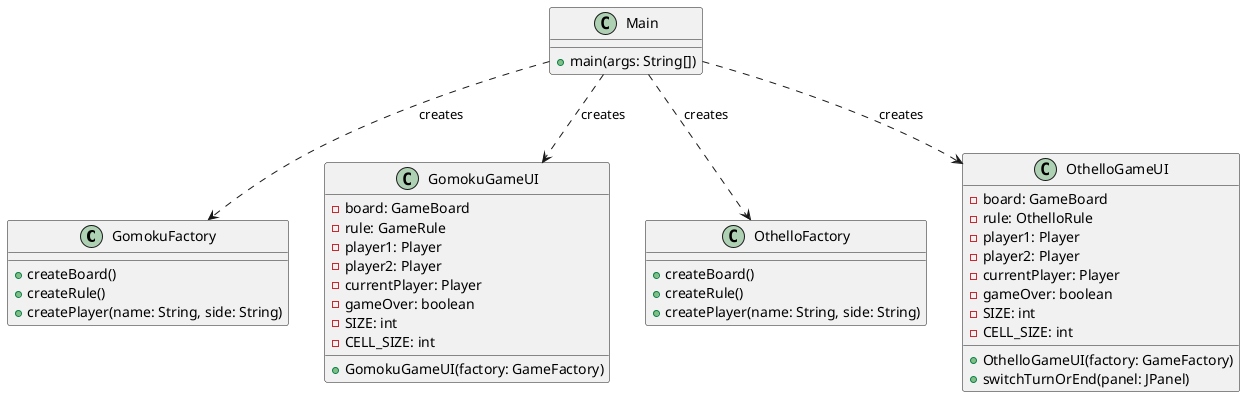 @startuml
    class GomokuFactory {
        +createBoard()
        +createRule()
        +createPlayer(name: String, side: String)
    }

    class GomokuGameUI{
        -board: GameBoard
        -rule: GameRule
        -player1: Player
        -player2: Player
        -currentPlayer: Player
        -gameOver: boolean
        -SIZE: int
        -CELL_SIZE: int
        +GomokuGameUI(factory: GameFactory)
    }
    class OthelloFactory {
        +createBoard()
        +createRule()
        +createPlayer(name: String, side: String)
    }

    class OthelloGameUI{
        -board: GameBoard
        -rule: OthelloRule
        -player1: Player
        -player2: Player
        -currentPlayer: Player
        -gameOver: boolean
        -SIZE: int
        -CELL_SIZE: int
        +OthelloGameUI(factory: GameFactory)
        +switchTurnOrEnd(panel: JPanel)
    }

    class Main {
        +main(args: String[])
    }

    Main ..> GomokuFactory : creates
    Main ..> OthelloFactory : creates
    Main ..> GomokuGameUI : creates
    Main ..> OthelloGameUI : creates
@enduml